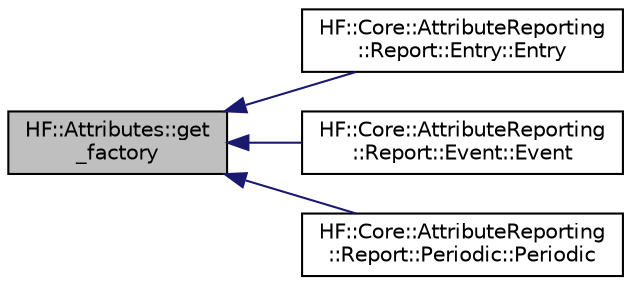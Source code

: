 digraph "HF::Attributes::get_factory"
{
  edge [fontname="Helvetica",fontsize="10",labelfontname="Helvetica",labelfontsize="10"];
  node [fontname="Helvetica",fontsize="10",shape=record];
  rankdir="LR";
  Node1 [label="HF::Attributes::get\l_factory",height=0.2,width=0.4,color="black", fillcolor="grey75", style="filled", fontcolor="black"];
  Node1 -> Node2 [dir="back",color="midnightblue",fontsize="10",style="solid",fontname="Helvetica"];
  Node2 [label="HF::Core::AttributeReporting\l::Report::Entry::Entry",height=0.2,width=0.4,color="black", fillcolor="white", style="filled",URL="$structHF_1_1Core_1_1AttributeReporting_1_1Report_1_1Entry.html#ac0fb7adf4c607b2567e07ebe6014536e",tooltip="Constructor. "];
  Node1 -> Node3 [dir="back",color="midnightblue",fontsize="10",style="solid",fontname="Helvetica"];
  Node3 [label="HF::Core::AttributeReporting\l::Report::Event::Event",height=0.2,width=0.4,color="black", fillcolor="white", style="filled",URL="$structHF_1_1Core_1_1AttributeReporting_1_1Report_1_1Event.html#a848ac8c2f31852999e5e8d738087bfb1",tooltip="Constructor. "];
  Node1 -> Node4 [dir="back",color="midnightblue",fontsize="10",style="solid",fontname="Helvetica"];
  Node4 [label="HF::Core::AttributeReporting\l::Report::Periodic::Periodic",height=0.2,width=0.4,color="black", fillcolor="white", style="filled",URL="$structHF_1_1Core_1_1AttributeReporting_1_1Report_1_1Periodic.html#ae5847a3e003d4549b727e14f5498ff62",tooltip="Constructor. "];
}

